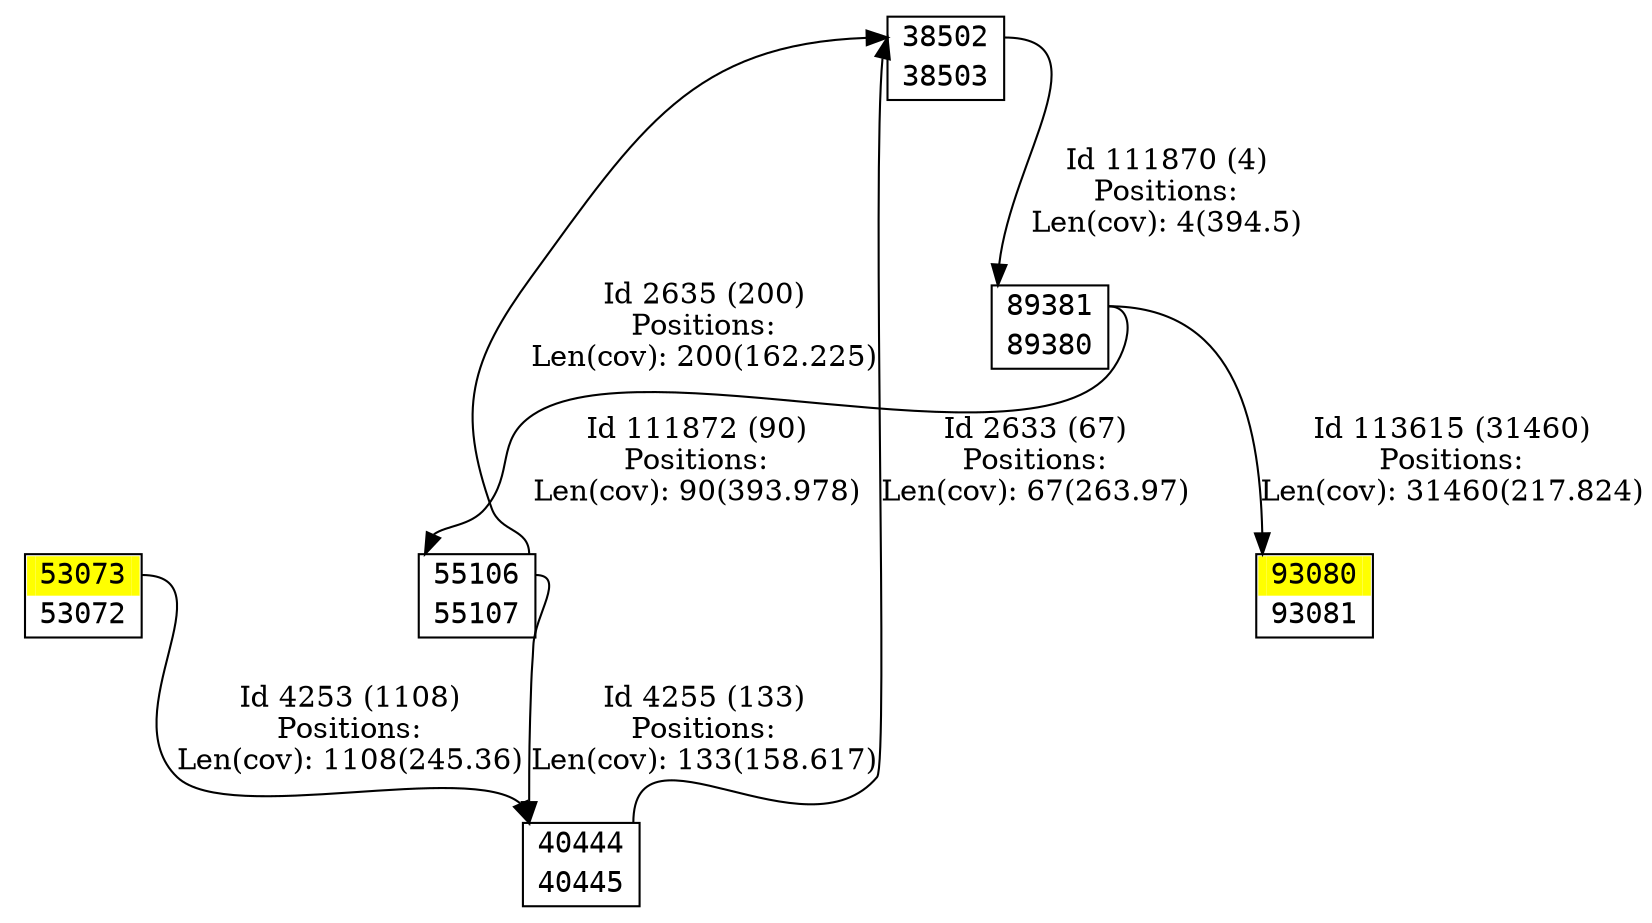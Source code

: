 digraph graph_picture {
node[fontname=<Courier> ,penwidth=<1.8> ,shape=<plaintext> ]
vertex_38502_38503[label=<<TABLE BORDER="1" CELLSPACING="0" >
<TR><TD BORDER="0" PORT = "port_38502_in" color="white" bgcolor="white" ></TD><TD BORDER="0" color="white" bgcolor="white" >38502</TD><TD BORDER="0" PORT = "port_38502_out" color="white" bgcolor="white" ></TD></TR>
<TR><TD BORDER="0" PORT = "port_38503_out" color="white" bgcolor="white" ></TD><TD BORDER="0" color="white" bgcolor="white" >38503</TD><TD BORDER="0" PORT = "port_38503_in" color="white" bgcolor="white" ></TD></TR>
</TABLE>> ,color=<black> ,URL=</vertex/38502.svg> ]
vertex_40444_40445[label=<<TABLE BORDER="1" CELLSPACING="0" >
<TR><TD BORDER="0" PORT = "port_40444_in" color="white" bgcolor="white" ></TD><TD BORDER="0" color="white" bgcolor="white" >40444</TD><TD BORDER="0" PORT = "port_40444_out" color="white" bgcolor="white" ></TD></TR>
<TR><TD BORDER="0" PORT = "port_40445_out" color="white" bgcolor="white" ></TD><TD BORDER="0" color="white" bgcolor="white" >40445</TD><TD BORDER="0" PORT = "port_40445_in" color="white" bgcolor="white" ></TD></TR>
</TABLE>> ,color=<black> ,URL=</vertex/40444.svg> ]
vertex_53072_53073[label=<<TABLE BORDER="1" CELLSPACING="0" >
<TR><TD BORDER="0" PORT = "port_53073_in" color="yellow" bgcolor="yellow" ></TD><TD BORDER="0" color="yellow" bgcolor="yellow" >53073</TD><TD BORDER="0" PORT = "port_53073_out" color="yellow" bgcolor="yellow" ></TD></TR>
<TR><TD BORDER="0" PORT = "port_53072_out" color="white" bgcolor="white" ></TD><TD BORDER="0" color="white" bgcolor="white" >53072</TD><TD BORDER="0" PORT = "port_53072_in" color="white" bgcolor="white" ></TD></TR>
</TABLE>> ,color=<black> ,URL=</vertex/53073.svg> ]
vertex_55106_55107[label=<<TABLE BORDER="1" CELLSPACING="0" >
<TR><TD BORDER="0" PORT = "port_55106_in" color="white" bgcolor="white" ></TD><TD BORDER="0" color="white" bgcolor="white" >55106</TD><TD BORDER="0" PORT = "port_55106_out" color="white" bgcolor="white" ></TD></TR>
<TR><TD BORDER="0" PORT = "port_55107_out" color="white" bgcolor="white" ></TD><TD BORDER="0" color="white" bgcolor="white" >55107</TD><TD BORDER="0" PORT = "port_55107_in" color="white" bgcolor="white" ></TD></TR>
</TABLE>> ,color=<black> ,URL=</vertex/55106.svg> ]
vertex_89380_89381[label=<<TABLE BORDER="1" CELLSPACING="0" >
<TR><TD BORDER="0" PORT = "port_89381_in" color="white" bgcolor="white" ></TD><TD BORDER="0" color="white" bgcolor="white" >89381</TD><TD BORDER="0" PORT = "port_89381_out" color="white" bgcolor="white" ></TD></TR>
<TR><TD BORDER="0" PORT = "port_89380_out" color="white" bgcolor="white" ></TD><TD BORDER="0" color="white" bgcolor="white" >89380</TD><TD BORDER="0" PORT = "port_89380_in" color="white" bgcolor="white" ></TD></TR>
</TABLE>> ,color=<black> ,URL=</vertex/89381.svg> ]
vertex_93080_93081[label=<<TABLE BORDER="1" CELLSPACING="0" >
<TR><TD BORDER="0" PORT = "port_93080_in" color="yellow" bgcolor="yellow" ></TD><TD BORDER="0" color="yellow" bgcolor="yellow" >93080</TD><TD BORDER="0" PORT = "port_93080_out" color="yellow" bgcolor="yellow" ></TD></TR>
<TR><TD BORDER="0" PORT = "port_93081_out" color="white" bgcolor="white" ></TD><TD BORDER="0" color="white" bgcolor="white" >93081</TD><TD BORDER="0" PORT = "port_93081_in" color="white" bgcolor="white" ></TD></TR>
</TABLE>> ,color=<black> ,URL=</vertex/93080.svg> ]
vertex_40444_40445:port_40444_out->vertex_38502_38503:port_38502_in[label="Id 2633 (67)\nPositions:\nLen(cov): 67(263.97)" ,color=<black> ]
vertex_55106_55107:port_55106_out->vertex_38502_38503:port_38502_in[label="Id 2635 (200)\nPositions:\nLen(cov): 200(162.225)" ,color=<black> ]
vertex_53072_53073:port_53073_out->vertex_40444_40445:port_40444_in[label="Id 4253 (1108)\nPositions:\nLen(cov): 1108(245.36)" ,color=<black> ]
vertex_55106_55107:port_55106_out->vertex_40444_40445:port_40444_in[label="Id 4255 (133)\nPositions:\nLen(cov): 133(158.617)" ,color=<black> ]
vertex_38502_38503:port_38502_out->vertex_89380_89381:port_89381_in[label="Id 111870 (4)\nPositions:\nLen(cov): 4(394.5)" ,color=<black> ]
vertex_89380_89381:port_89381_out->vertex_55106_55107:port_55106_in[label="Id 111872 (90)\nPositions:\nLen(cov): 90(393.978)" ,color=<black> ]
vertex_89380_89381:port_89381_out->vertex_93080_93081:port_93080_in[label="Id 113615 (31460)\nPositions:\nLen(cov): 31460(217.824)" ,color=<black> ]
}
